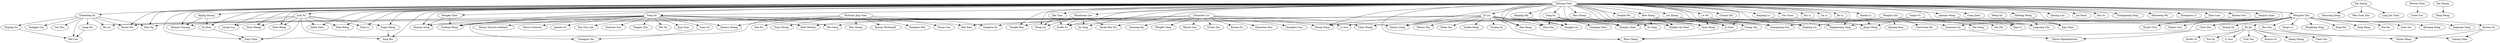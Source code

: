 strict digraph G{
"Enhong Chen " -> "Qi Liu "
"Enhong Chen " -> "Biao Xiang "
"Enhong Chen " -> "Fangshuang Tang "
"Enhong Chen " -> "Biao Chang "
"Enhong Chen " -> "Hengshu Zhu "
"Enhong Chen " -> "Yong Ge "
"Enhong Chen " -> "Chang Tan "
"Enhong Chen " -> "Chunni Dai"
"Enhong Chen " -> "Huanhuan Cao "
"Enhong Chen " -> "Jilei Tian "
"Enhong Chen " -> "Le Wu "
"Enhong Chen " -> "Linli Xu "
"Enhong Chen " -> "Tengfei Bao "
"Enhong Chen " -> "Lei Zhang "
"Enhong Chen " -> "Jie Yang "
"Enhong Chen " -> "Zaiyi Chen"
"Enhong Chen " -> "Qi Zhou "
"Enhong Chen " -> "Yijun Wang"
"Enhong Chen " -> "Zongda Wu "
"Enhong Chen " -> "Zhen Pan"
"Enhong Chen " -> "Haiping Ma "
"Enhong Chen " -> "Hongjie Lin"
"Enhong Chen " -> "Hongke Zhao "
"Enhong Chen " -> "Ruoyan Kong"
"Enhong Chen " -> "Xianyu Zeng "
"Enhong Chen " -> "Liyuan Liu "
"Enhong Chen " -> "Zhen Wangy"
"Enhong Chen " -> "Chu Guan "
"Enhong Chen " -> "Xiaolin Li "
"Enhong Chen " -> "Xin Li "
"Enhong Chen " -> "Guandong Xu "
"Enhong Chen " -> "Lin Li "
"Enhong Chen " -> "Aiqing Huang "
"Enhong Chen " -> "Wenjun Ouyang "
"Enhong Chen " -> "Zheng Dong "
"Enhong Chen " -> "Zhen Wang "
"Enhong Chen " -> "Zefan Shen "
"Enhong Chen " -> "Yubo Wang "
"Enhong Chen " -> "Yitan Li "
"Enhong Chen " -> "Ji Chen "
"Enhong Chen " -> "Kuifei Yu "
"Enhong Chen " -> "Bo Li "
"Enhong Chen " -> "Dong Liu "
"Enhong Chen " -> "Lingyang Chu "
"Enhong Chen " -> "Zhefeng Wang "
"Enhong Chen " -> "Jiannan Wang "
"Enhong Chen " -> "Zijin Zhao "
"Enhong Chen " -> "Xiangyu Zhao "
"Enhong Chen " -> "Guifeng Wang "
"Enhong Chen " -> "Guangming Guo "
"Enhong Chen " -> "Yingling Liu "
"Enhong Chen " -> "Yong Rui "
"Enhong Chen " -> "Cong Zhao "
"Enhong Chen " -> "Zhen Liao "
"Enhong Chen " -> "Yu Yang "
"Enhong Chen " -> "Shafqat Ali Shad "
"Enhong Chen " -> "Hao Wang "
"Enhong Chen " -> "Derek Hao Hu "
"Enhong Chen " -> "Xiaojun Quan "
"Enhong Chen " -> "Qiming Luo "
"Enhong Chen " -> "Lei Duan "
"Enhong Chen " -> "Runze Wu "
"Enhong Chen " -> "Wan Ng"
"Enhong Chen " -> "Fan Ye "
"Guandong Xu " -> "Bo Liu "
"Guandong Xu " -> "Liang Hu "
"Guandong Xu " -> "Wei Cao "
"Guandong Xu " -> "Zhiping Gu"
"Guandong Xu " -> "Runze Wu "
"Guandong Xu " -> "Wan Ng"
"Guandong Xu " -> "Songguo Liu"
"Guandong Xu " -> "Can Zhu "
"Zhiping Gu" -> "Wei Cao "
"Liang Hu " -> "Wei Cao "
"Xiaojun Quan " -> "Wenyu Dou "
"Zhen Liao " -> "Ho-Jin Choi "
"Xiaohui Sun " -> "Ho-Jin Choi "
"Minghui Qiu " -> "Guangming Guo "
"Minghui Qiu " -> "Yingling Liu "
"Minghui Qiu " -> "Qiming Diao "
"Minghui Qiu " -> "Chao-Yuan Wu "
"Minghui Qiu " -> "Wei Dong "
"Jiannan Wang " -> "Lingyang Chu "
"Jiannan Wang " -> "Zijin Zhao "
"Zhefeng Wang " -> "Lingyang Chu "
"Zhefeng Wang " -> "Zijin Zhao "
"Aiqing Huang " -> "Qi Zhou "
"Aiqing Huang " -> "Wenjun Ouyang "
"Qi Zhou " -> "Zaiyi Chen"
"Xiaolin Li " -> "Jingci Ming"
"Chu Guan " -> "Jingci Ming"
"Hongke Zhao " -> "Ruoyan Kong"
"Hongke Zhao " -> "Guifeng Wang "
"Yong Ge " -> "Guifeng Wang "
"Haiping Ma " -> "Zhen Pan"
"Haiping Ma " -> "Hongjie Lin"
"Zongda Wu " -> "Yijun Wang"
"Lei Zhang " -> "Chang Tan "
"Lei Zhang " -> "Ji Chen "
"Chang Tan " -> "Biao Chang "
"Le Wu " -> "Yijun Wang"
"Le Wu " -> "Guangming Guo "
"Le Wu " -> "Yingling Liu "
"Linli Xu " -> "Zaiyi Chen"
"Linli Xu " -> "Liyuan Liu "
"Linli Xu " -> "Zhen Wangy"
"Linli Xu " -> "Wenjun Ouyang "
"Linli Xu " -> "Zhen Wang "
"Linli Xu " -> "Zefan Shen "
"Linli Xu " -> "Yubo Wang "
"Linli Xu " -> "Yitan Li "
"Linli Xu " -> "Yingzi Wang "
"Linli Xu " -> "Yong Rui "
"Yingzi Wang " -> "Yong Rui "
"Jilei Tian " -> "Kuifei Yu "
"Jilei Tian " -> "Dong Liu "
"Tong Xu " -> "Zhen Pan"
"Tong Xu " -> "Hongjie Lin"
"Tong Xu " -> "Guannan Liu "
"Tong Xu " -> "Guoqing Chen "
"Tong Xu " -> "Xiangyu Zhao "
"Guannan Liu " -> "Spiros Papadimitriou "
"Huanhuan Cao " -> "Jie Yang "
"Huanhuan Cao " -> "Kuifei Yu "
"Huanhuan Cao " -> "Dong Liu "
"Yong Ge " -> "Hasan Timucin Ozdemir "
"Yong Ge " -> "Jannite Yu "
"Yong Ge " -> "Kuo Chu Lee "
"Yong Ge " -> "Zhenyu Zhang"
"Yong Ge " -> "Ruoyan Kong"
"Yong Ge " -> "Danhuai Guo "
"Yong Ge " -> "Yingqiu Zhu "
"Yong Ge " -> "Wei Xu "
"Yong Ge " -> "Jing Yuan "
"Yong Ge " -> "Li Guo"
"Yong Ge " -> "Chao Zhang"
"Yong Ge " -> "Bo Liu "
"Yong Ge " -> "Changxia Tao "
"Yong Ge " -> "Yuan Ge"
"Yong Ge " -> "Wei Geng"
"Yong Ge " -> "Matt Perkins"
"Yong Ge " -> "Keli Xiao "
"Yong Ge " -> "Marco Gruteser "
"Yuan Ge" -> "Changxia Tao "
"Bo Jin " -> "Chao Che "
"Bo Jin " -> "Kuifei Yu"
"Bo Jin " -> "Yue Qu "
"Bo Jin " -> "Li Guo "
"Bo Jin " -> "Cuili Yao "
"Bo Jin " -> "Ruiyun Yu "
"Bo Jin " -> "Qiang Zhang "
"Qi Liu " -> "Fangshuang Tang "
"Qi Liu " -> "Yuyang Ye"
"Qi Liu " -> "Wenya Zhu"
"Qi Liu " -> "Yijun Wang"
"Qi Liu " -> "Zhen Pan"
"Qi Liu " -> "Hongjie Lin"
"Qi Liu " -> "Ruoyan Kong"
"Qi Liu " -> "Xianyu Zeng "
"Qi Liu " -> "Keli Xiao "
"Qi Liu " -> "Yefan Tao "
"Qi Liu " -> "Yuefan Deng "
"Qi Liu " -> "Biao Chang "
"Qi Liu " -> "Zheng Dong "
"Qi Liu " -> "Ji Chen "
"Qi Liu " -> "Xiangyu Zhao "
"Qi Liu " -> "Guifeng Wang "
"Qi Liu " -> "Guangming Guo "
"Qi Liu " -> "Yingling Liu "
"Qi Liu " -> "Yu Yang "
"Qi Liu " -> "Shafqat Ali Shad "
"Qi Liu " -> "Hao Wang "
"Qi Liu " -> "Runze Wu "
"Qi Liu " -> "Wan Ng"
"Nicholas Jing Yuan " -> "Zaiyi Chen"
"Nicholas Jing Yuan " -> "Zhenyu Zhang"
"Nicholas Jing Yuan " -> "Songhua Xu "
"Nicholas Jing Yuan " -> "Kieran McDonald "
"Nicholas Jing Yuan " -> "Honghao Wei "
"Nicholas Jing Yuan " -> "Chuan Cao "
"Nicholas Jing Yuan " -> "Hao Fu "
"Nicholas Jing Yuan " -> "Yuan Zhong "
"Nicholas Jing Yuan " -> "Wen Zhong "
"Hengshu Zhu " -> "Xianyu Zeng "
"Hengshu Zhu " -> "Huang Xu "
"Hengshu Zhu " -> "Zhiwen Yu "
"Hengshu Zhu " -> "Chen Zhu "
"Hengshu Zhu " -> "Li Guo"
"Hengshu Zhu " -> "Chao Zhang"
"Hengshu Zhu " -> "Kuifei Yu "
"Hengshu Zhu " -> "Huayu Li "
"Hengshu Zhu " -> "Xiangyu Zhao "
"Hengshu Zhu " -> "Chen Zhu "
"Hengshu Zhu " -> "Pengliang Ding "
"Hengshu Zhu " -> "Fang Xie "
"Hengshu Zhu " -> "Qing Wang "
"Hengshu Zhu " -> "Wei Hu "
"Hengshu Zhu " -> "Yuan Yao "
"Chen Zhu " -> "Spiros Papadimitriou "
"Zhiwen Yu " -> "Zhitao Wang "
"Zhiwen Yu " -> "Liming Chen "
"Biao Xiang " -> "Ji Chen "
"Biao Xiang " -> "Yu Yang "
"Biao Xiang " -> "Shafqat Ali Shad "
"Hao Zhong " -> "Xiangyu Zhao "
"Enhong Chen " -> "Tong Xu "
"Enhong Chen " -> "Guangxiang Zeng "
"Enhong Chen " -> "Yong Ge "
"Enhong Chen " -> "Yingzi Wang "
"Enhong Chen " -> "Xiaohui Sun "
"Enhong Chen " -> "Haocheng Wu "
"Yanjie Fu " -> "Jingci Ming"
"Yanjie Fu " -> "Qiao Li "
"Minghui Qiu " -> "Shi Zhi "
"Huanhuan Cao " -> "Tengfei Bao "
"Biao Xiang " -> "Fangshuang Tang "
"Enhong Chen " -> "Chen Zhu "
"Enhong Chen " -> "Zhongmou Li "
"Kai Zheng " -> "Hoyoung Jueng"
"Kai Zheng " -> "Wen Yuan Zhu "
"Kai Zheng " -> "Ling Jyh Chen "
"Huanhuan Cao " -> "Derek Hao Hu "
"Hengshu Zhu " -> "Bin Guo "
"Hengshu Zhu " -> "Bo Jin "
"Hengshu Zhu " -> "Fangshuang Tang "
"Hengshu Zhu " -> "Guannan Liu "
"Weiwei Chen " -> "Leilei Sun "
"Xinjiang Lu " -> "Jingci Ming"
"Bin Guo " -> "Zhitao Wang "
"Bin Guo " -> "Liming Chen "
"Chuanren Liu " -> "Xianyu Zeng "
"Chuanren Liu " -> "Mingfei Teng "
"Chuanren Liu " -> "March Liao"
"Chuanren Liu " -> "Vivian Zhu"
"Chuanren Liu " -> "Songhua Xu "
"Chuanren Liu " -> "Zheng Dong "
"Chuanren Liu " -> "Wei Geng"
"Chuanren Liu " -> "Matt Perkins"
"Chuanren Liu " -> "Bowen Du "
"Chuanren Liu " -> "Zhenshan Hou "
"Chuanren Liu " -> "Chonghui Guo "
"Chuanren Liu " -> "Yanming Xie"
"Kai Zhang " -> "Fang Wang "
"Meng Qu " -> "Qiao Li "
"Hengshu Zhu " -> "Biao Chang "
"Enhong Chen " -> "Xinjiang Lu "
"Enhong Chen " -> "Hao Zhong "
"Hengshu Zhu " -> "Richang Hong "
"Hengshu Zhu " -> "Jingyuan Yang "
}